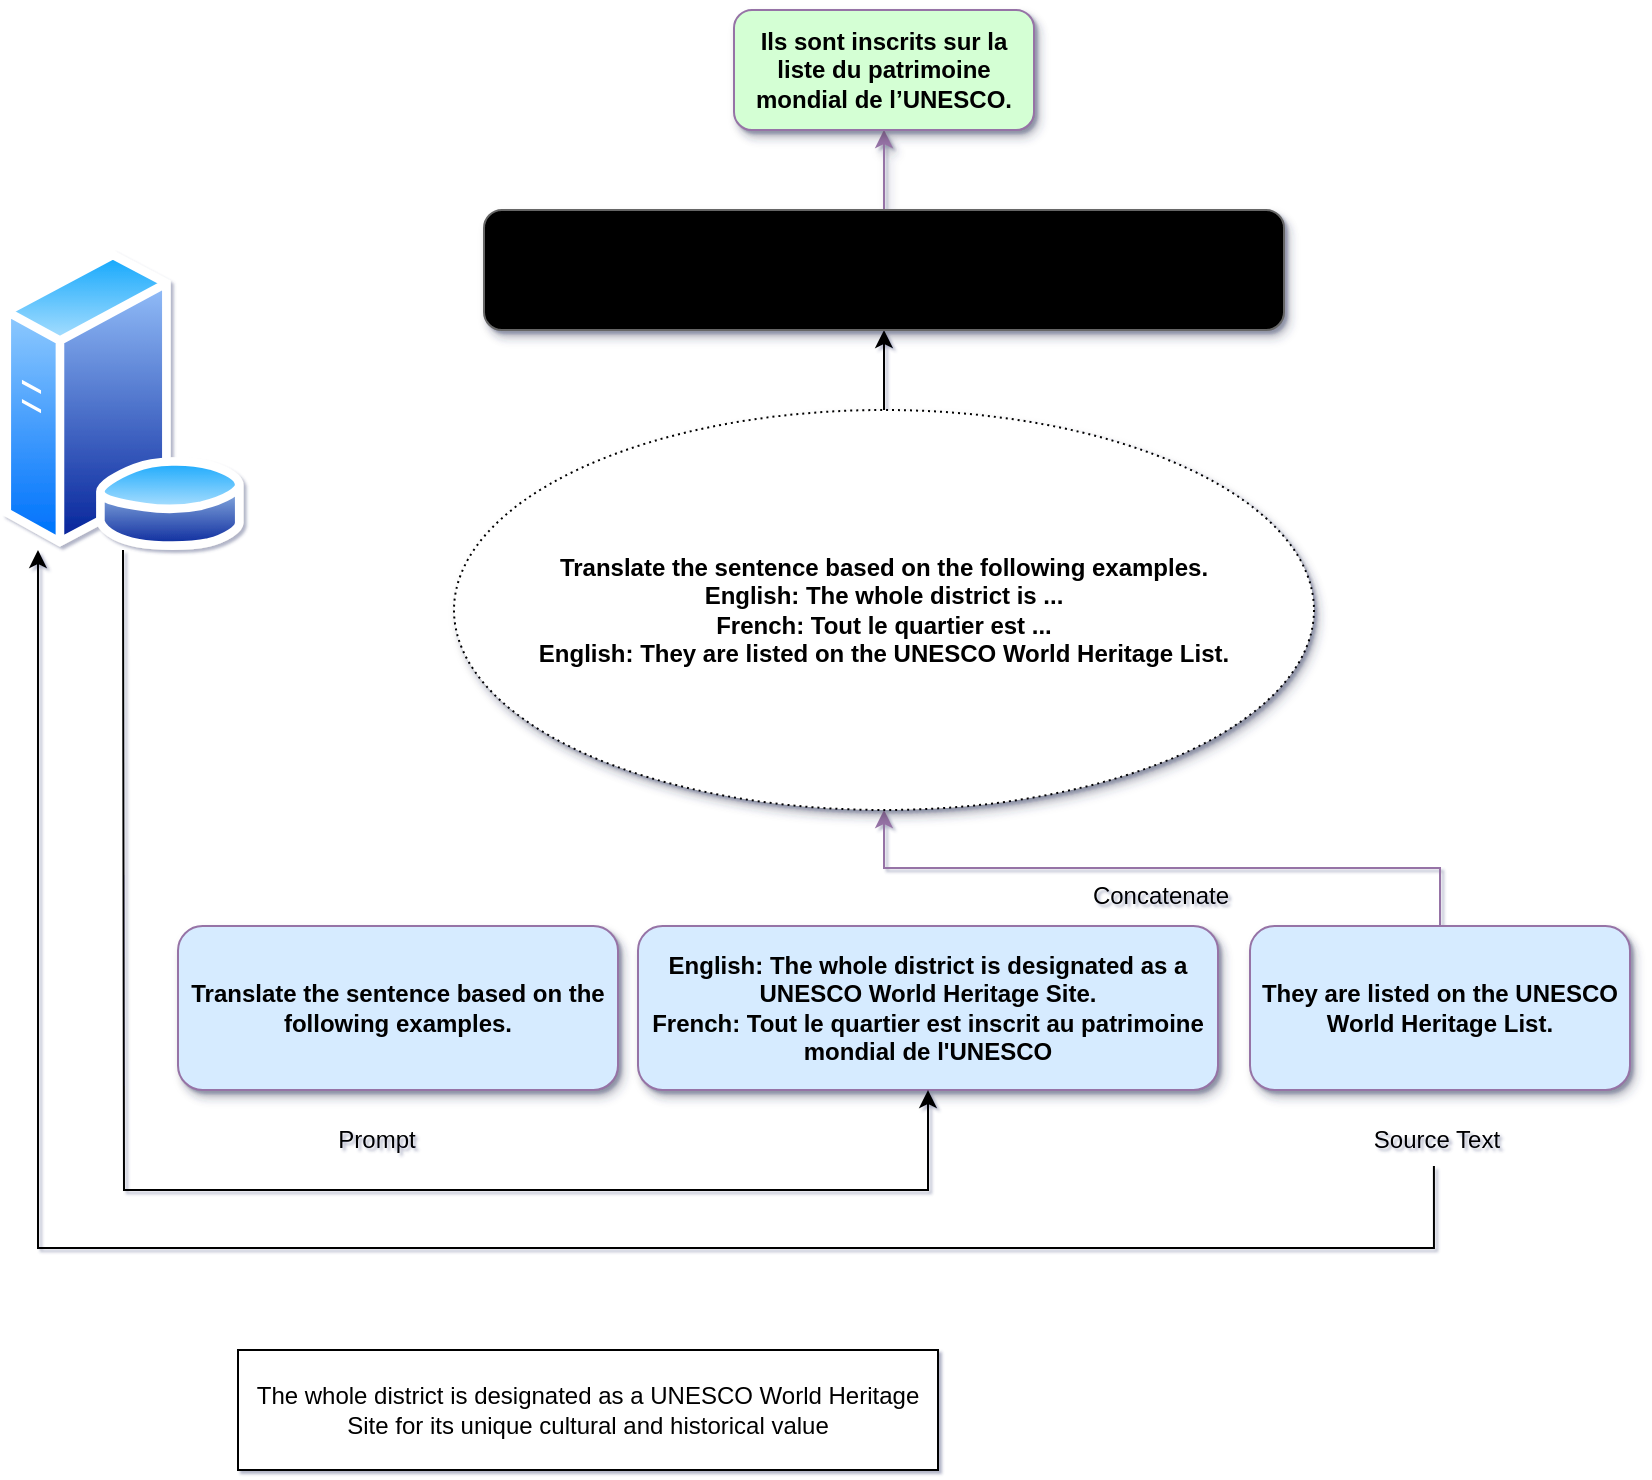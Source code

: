 <mxfile version="26.2.3">
  <diagram name="Page-1" id="dPe-yoAAF0uT67GYots7">
    <mxGraphModel dx="1307" dy="795" grid="1" gridSize="10" guides="1" tooltips="1" connect="1" arrows="1" fold="1" page="1" pageScale="1" pageWidth="850" pageHeight="1100" math="0" shadow="1">
      <root>
        <mxCell id="0" />
        <mxCell id="1" parent="0" />
        <mxCell id="rVGYfOko8amNhe19nSk2-1" value="&lt;span class=&quot;OYPEnA font-feature-liga-off font-feature-clig-off font-feature-calt-off text-decoration-none text-strikethrough-none&quot; style=&quot;color: rgb(0, 0, 0); font-style: normal; font-kerning: normal;&quot;&gt;Translate the sentence based on the following examples.&lt;/span&gt;" style="rounded=1;whiteSpace=wrap;html=1;shadow=1;fontStyle=1;fillColor=#D6EBFF;strokeColor=#9673a6;" parent="1" vertex="1">
          <mxGeometry x="110" y="468" width="220" height="82" as="geometry" />
        </mxCell>
        <mxCell id="rVGYfOko8amNhe19nSk2-5" value="" style="edgeStyle=orthogonalEdgeStyle;rounded=0;orthogonalLoop=1;jettySize=auto;html=1;shadow=0;fontStyle=1;fillColor=#e1d5e7;strokeColor=#9673a6;" parent="1" source="rVGYfOko8amNhe19nSk2-2" target="rVGYfOko8amNhe19nSk2-3" edge="1">
          <mxGeometry relative="1" as="geometry" />
        </mxCell>
        <mxCell id="rVGYfOko8amNhe19nSk2-2" value="&lt;span class=&quot;OYPEnA font-feature-liga-off font-feature-clig-off font-feature-calt-off text-decoration-none text-strikethrough-none&quot; style=&quot;color: rgb(0, 0, 0); font-style: normal; font-kerning: normal;&quot;&gt;They are listed on the UNESCO World Heritage List.&lt;/span&gt;" style="rounded=1;whiteSpace=wrap;html=1;shadow=1;fontStyle=1;fillColor=#D6EBFF;strokeColor=#9673a6;" parent="1" vertex="1">
          <mxGeometry x="646" y="468" width="190" height="82" as="geometry" />
        </mxCell>
        <mxCell id="00uqzowmlft3CjKkbiBN-6" value="" style="edgeStyle=orthogonalEdgeStyle;rounded=0;orthogonalLoop=1;jettySize=auto;html=1;" edge="1" parent="1" source="rVGYfOko8amNhe19nSk2-3" target="rVGYfOko8amNhe19nSk2-9">
          <mxGeometry relative="1" as="geometry" />
        </mxCell>
        <mxCell id="rVGYfOko8amNhe19nSk2-3" value="&lt;span class=&quot;OYPEnA font-feature-liga-off font-feature-clig-off font-feature-calt-off text-decoration-none text-strikethrough-none&quot; style=&quot;color: rgb(0, 0, 0); font-style: normal; font-kerning: normal;&quot;&gt;Translate the sentence based on the following examples.&lt;/span&gt;&lt;br&gt;&lt;div&gt;English: The whole district is ...&lt;/div&gt;&lt;div&gt;French: Tout le quartier est ...&lt;/div&gt;&lt;div&gt;English: &lt;span class=&quot;OYPEnA font-feature-liga-off font-feature-clig-off font-feature-calt-off text-decoration-none text-strikethrough-none&quot; style=&quot;color: rgb(0, 0, 0); font-style: normal; font-kerning: normal;&quot;&gt;They are listed on the UNESCO World Heritage List.&lt;/span&gt;&lt;/div&gt;" style="ellipse;whiteSpace=wrap;html=1;shadow=1;fontStyle=1;gradientColor=none;dashed=1;dashPattern=1 2;" parent="1" vertex="1">
          <mxGeometry x="248" y="210" width="430" height="200" as="geometry" />
        </mxCell>
        <mxCell id="rVGYfOko8amNhe19nSk2-6" value="Prompt" style="text;html=1;align=center;verticalAlign=middle;resizable=0;points=[];autosize=1;shadow=1;fontStyle=0;" parent="1" vertex="1">
          <mxGeometry x="179" y="560" width="60" height="30" as="geometry" />
        </mxCell>
        <mxCell id="rVGYfOko8amNhe19nSk2-7" value="&lt;div&gt;Source Text&lt;/div&gt;" style="text;html=1;align=center;verticalAlign=middle;resizable=0;points=[];autosize=1;shadow=1;fontStyle=0;" parent="1" vertex="1">
          <mxGeometry x="694" y="560" width="90" height="30" as="geometry" />
        </mxCell>
        <mxCell id="rVGYfOko8amNhe19nSk2-8" value="Concatenate" style="text;html=1;align=center;verticalAlign=middle;resizable=0;points=[];autosize=1;shadow=1;fontStyle=0;" parent="1" vertex="1">
          <mxGeometry x="556" y="438" width="90" height="30" as="geometry" />
        </mxCell>
        <mxCell id="rVGYfOko8amNhe19nSk2-12" value="" style="edgeStyle=orthogonalEdgeStyle;rounded=0;orthogonalLoop=1;jettySize=auto;html=1;shadow=1;fontStyle=1;fillColor=#e1d5e7;strokeColor=#9673a6;" parent="1" source="rVGYfOko8amNhe19nSk2-9" target="rVGYfOko8amNhe19nSk2-11" edge="1">
          <mxGeometry relative="1" as="geometry" />
        </mxCell>
        <mxCell id="rVGYfOko8amNhe19nSk2-9" value="&lt;font style=&quot;font-size: 18px;&quot;&gt;Large Language Model&lt;/font&gt;" style="rounded=1;whiteSpace=wrap;html=1;shadow=1;fontStyle=1;fillColor=light-dark(#e2d6f3, #ededed);strokeColor=#666666;gradientColor=light-dark(#c6b2e3, #535353);" parent="1" vertex="1">
          <mxGeometry x="263" y="110" width="400" height="60" as="geometry" />
        </mxCell>
        <mxCell id="rVGYfOko8amNhe19nSk2-11" value="&lt;div class=&quot;line-clamp-2&quot;&gt;&lt;div class=&quot;&quot; dir=&quot;auto&quot;&gt;&lt;span class=&quot;&quot;&gt;Ils sont inscrits sur la liste du patrimoine mondial de l’UNESCO.&lt;/span&gt;&lt;/div&gt;&lt;/div&gt;" style="whiteSpace=wrap;html=1;rounded=1;shadow=1;fontStyle=1;fillColor=#D4FFD4;strokeColor=#9673a6;" parent="1" vertex="1">
          <mxGeometry x="388" y="10" width="150" height="60" as="geometry" />
        </mxCell>
        <mxCell id="00uqzowmlft3CjKkbiBN-1" value="The whole district is designated as a UNESCO World Heritage Site for its unique cultural and historical value" style="whiteSpace=wrap;html=1;" vertex="1" parent="1">
          <mxGeometry x="140" y="680" width="350" height="60" as="geometry" />
        </mxCell>
        <mxCell id="00uqzowmlft3CjKkbiBN-2" value="" style="image;aspect=fixed;perimeter=ellipsePerimeter;html=1;align=center;shadow=0;dashed=0;spacingTop=3;image=img/lib/active_directory/database_server.svg;" vertex="1" parent="1">
          <mxGeometry x="21" y="130" width="123" height="150" as="geometry" />
        </mxCell>
        <mxCell id="00uqzowmlft3CjKkbiBN-3" value="" style="endArrow=classic;html=1;rounded=0;exitX=0.522;exitY=0.967;exitDx=0;exitDy=0;exitPerimeter=0;entryX=0.179;entryY=1.007;entryDx=0;entryDy=0;entryPerimeter=0;" edge="1" parent="1">
          <mxGeometry width="50" height="50" relative="1" as="geometry">
            <mxPoint x="737.96" y="587.96" as="sourcePoint" />
            <mxPoint x="39.997" y="280.0" as="targetPoint" />
            <Array as="points">
              <mxPoint x="737.98" y="628.95" />
              <mxPoint x="40" y="629" />
            </Array>
          </mxGeometry>
        </mxCell>
        <mxCell id="00uqzowmlft3CjKkbiBN-4" value="&lt;div&gt;English: The whole district is designated as a UNESCO World Heritage Site.&lt;/div&gt;&lt;div&gt;French: Tout le quartier est inscrit au patrimoine mondial de l&#39;UNESCO&lt;/div&gt;" style="rounded=1;whiteSpace=wrap;html=1;shadow=1;fontStyle=1;fillColor=#D6EBFF;strokeColor=#9673a6;" vertex="1" parent="1">
          <mxGeometry x="340" y="468" width="290" height="82" as="geometry" />
        </mxCell>
        <mxCell id="00uqzowmlft3CjKkbiBN-5" value="" style="endArrow=classic;html=1;rounded=0;exitX=0.5;exitY=1;exitDx=0;exitDy=0;entryX=0.5;entryY=1;entryDx=0;entryDy=0;" edge="1" parent="1" source="00uqzowmlft3CjKkbiBN-2" target="00uqzowmlft3CjKkbiBN-4">
          <mxGeometry width="50" height="50" relative="1" as="geometry">
            <mxPoint x="400" y="440" as="sourcePoint" />
            <mxPoint x="450" y="390" as="targetPoint" />
            <Array as="points">
              <mxPoint x="83" y="600" />
              <mxPoint x="485" y="600" />
            </Array>
          </mxGeometry>
        </mxCell>
      </root>
    </mxGraphModel>
  </diagram>
</mxfile>
